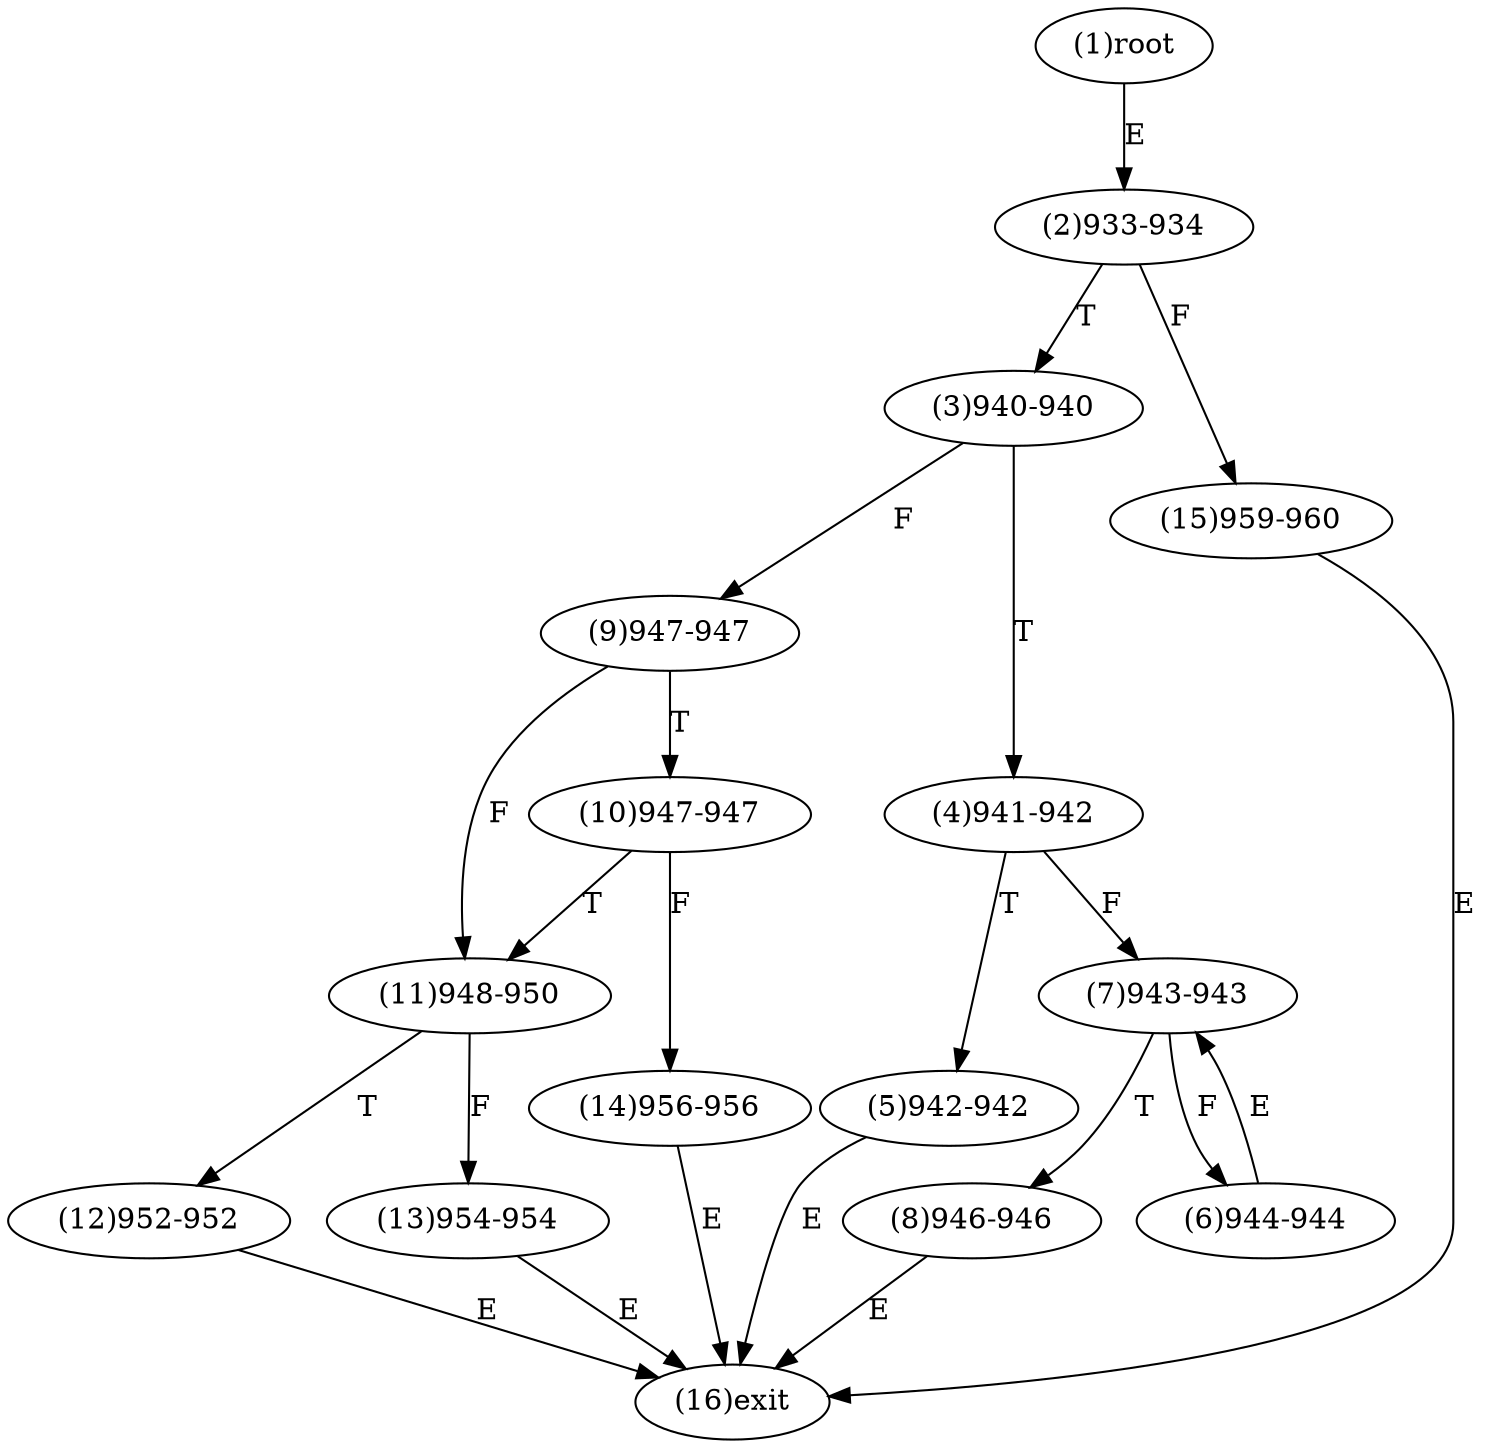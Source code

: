 digraph "" { 
1[ label="(1)root"];
2[ label="(2)933-934"];
3[ label="(3)940-940"];
4[ label="(4)941-942"];
5[ label="(5)942-942"];
6[ label="(6)944-944"];
7[ label="(7)943-943"];
8[ label="(8)946-946"];
9[ label="(9)947-947"];
10[ label="(10)947-947"];
11[ label="(11)948-950"];
12[ label="(12)952-952"];
13[ label="(13)954-954"];
14[ label="(14)956-956"];
15[ label="(15)959-960"];
16[ label="(16)exit"];
1->2[ label="E"];
2->15[ label="F"];
2->3[ label="T"];
3->9[ label="F"];
3->4[ label="T"];
4->7[ label="F"];
4->5[ label="T"];
5->16[ label="E"];
6->7[ label="E"];
7->6[ label="F"];
7->8[ label="T"];
8->16[ label="E"];
9->11[ label="F"];
9->10[ label="T"];
10->14[ label="F"];
10->11[ label="T"];
11->13[ label="F"];
11->12[ label="T"];
12->16[ label="E"];
13->16[ label="E"];
14->16[ label="E"];
15->16[ label="E"];
}